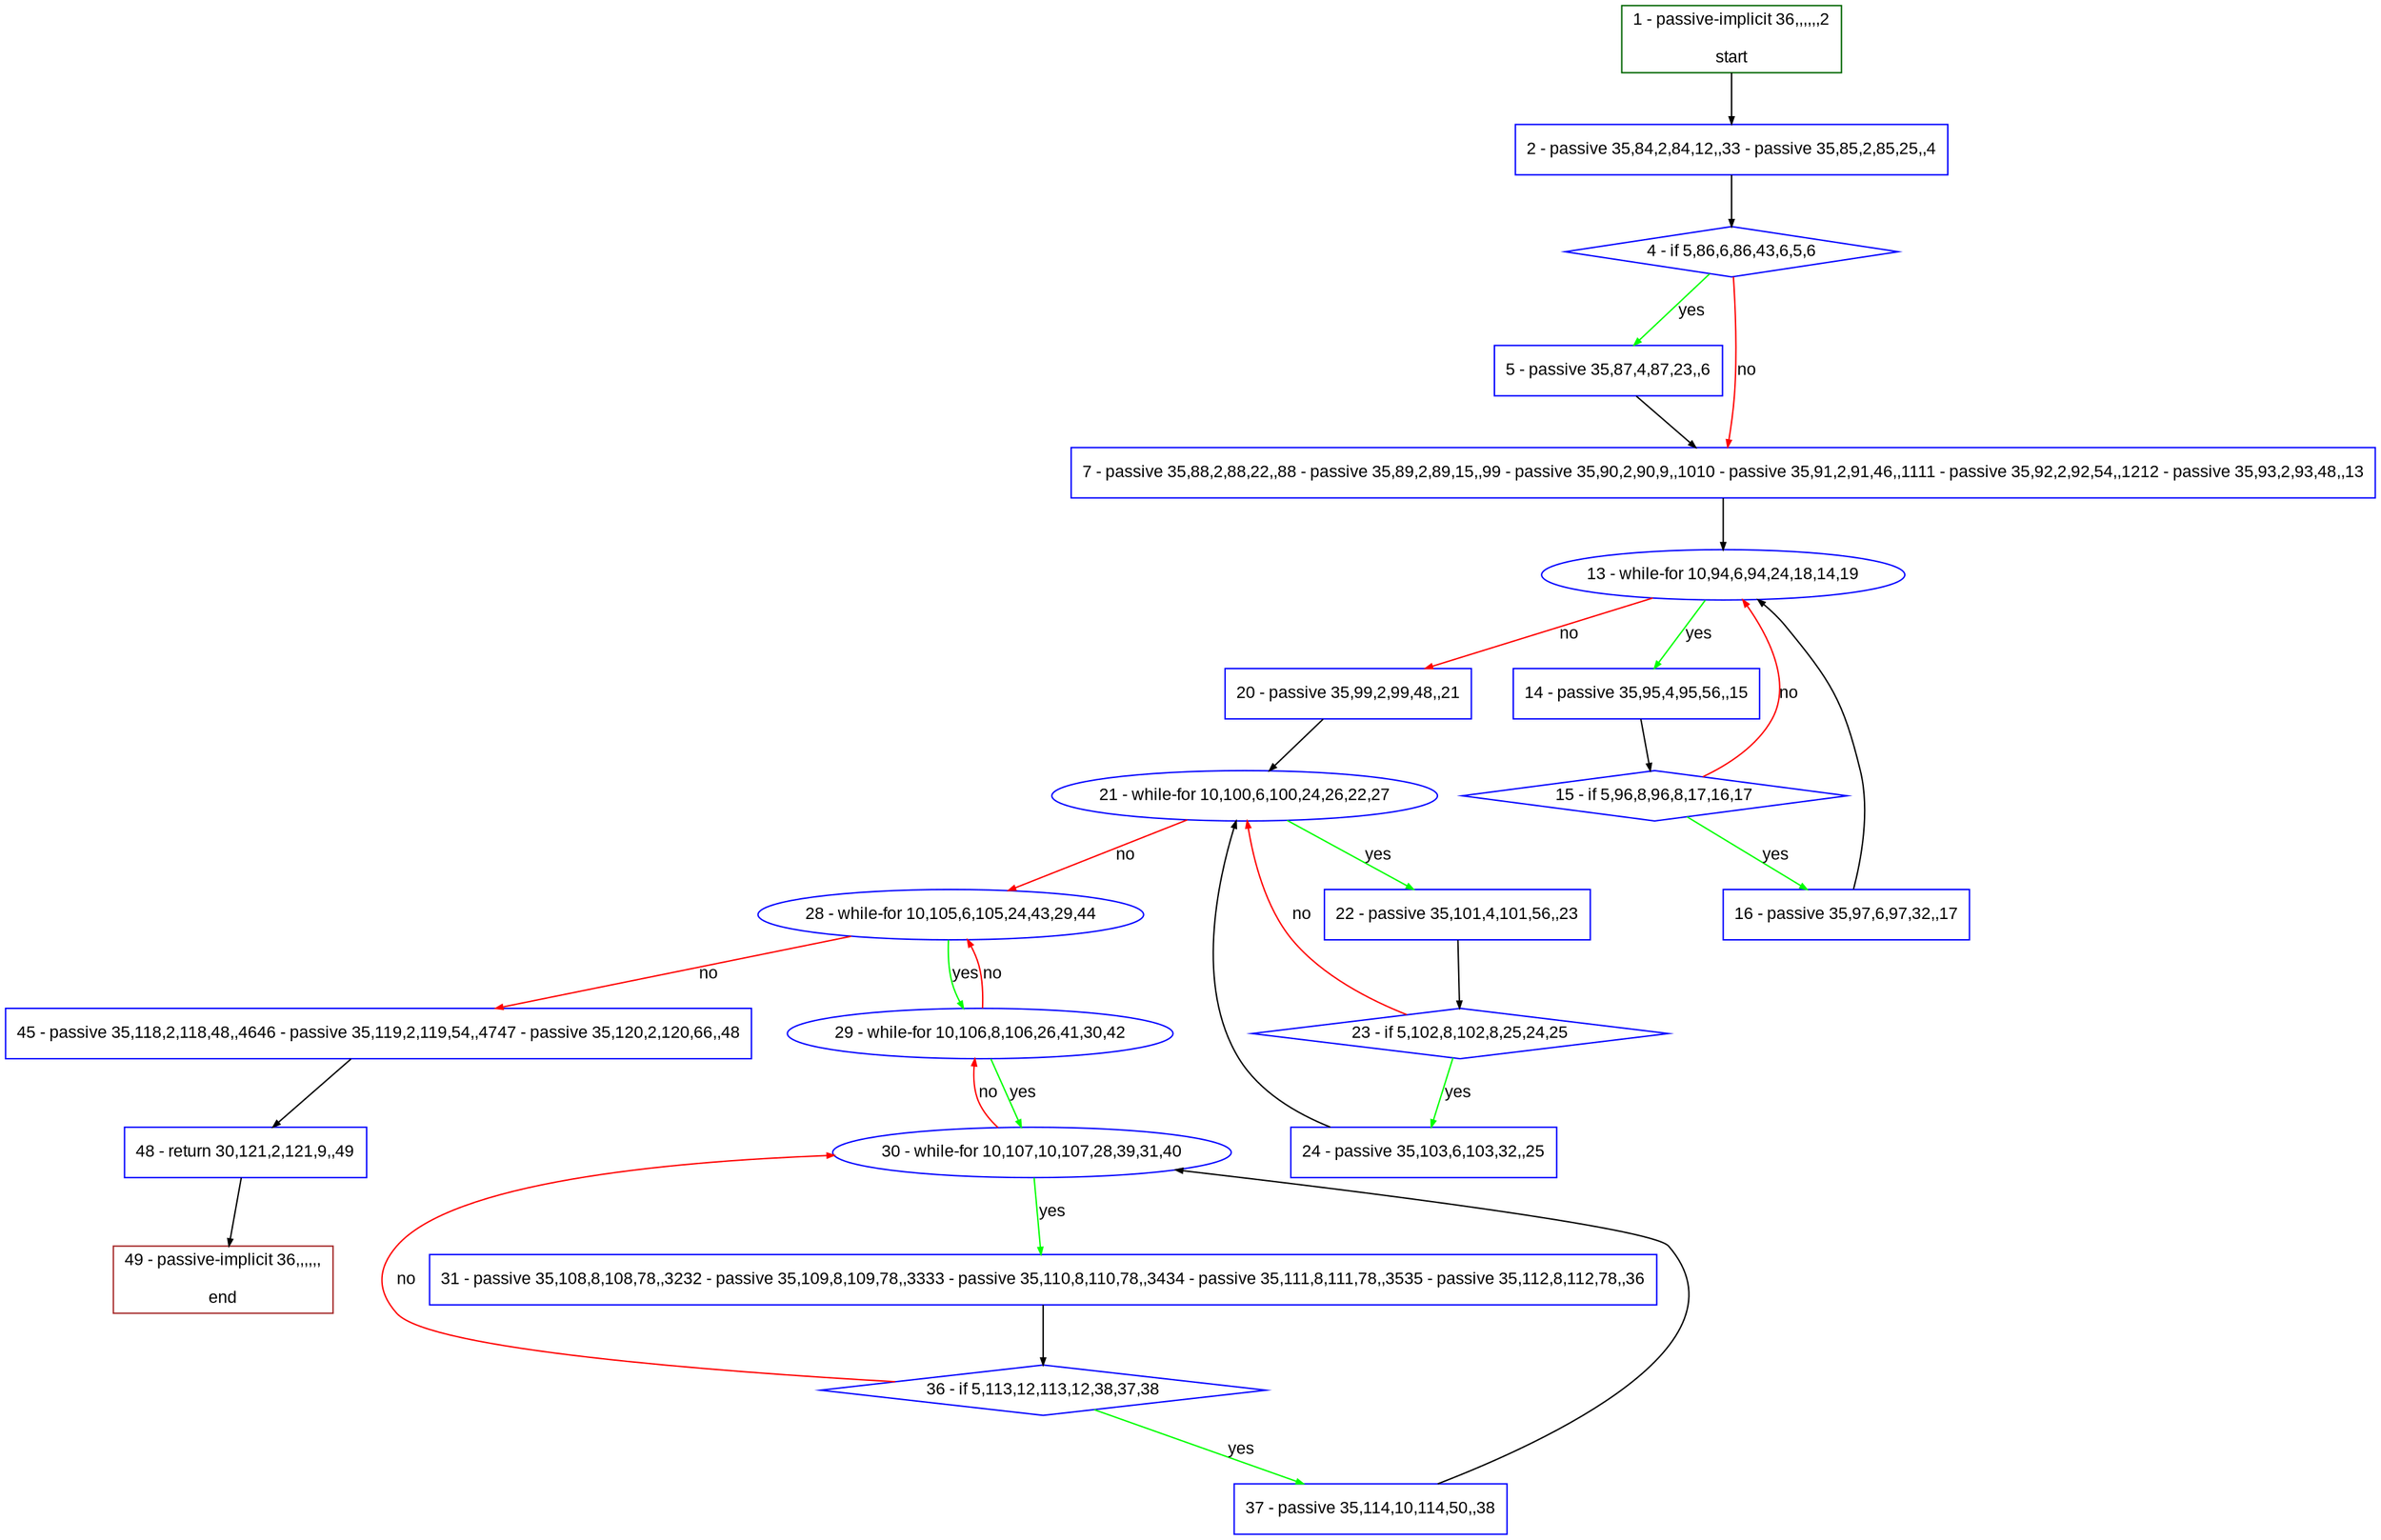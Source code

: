 digraph "" {
  graph [pack="true", label="", fontsize="12", packmode="clust", fontname="Arial", fillcolor="#FFFFCC", bgcolor="white", style="rounded,filled", compound="true"];
  node [node_initialized="no", label="", color="grey", fontsize="12", fillcolor="white", fontname="Arial", style="filled", shape="rectangle", compound="true", fixedsize="false"];
  edge [fontcolor="black", arrowhead="normal", arrowtail="none", arrowsize="0.5", ltail="", label="", color="black", fontsize="12", lhead="", fontname="Arial", dir="forward", compound="true"];
  __N1 [label="2 - passive 35,84,2,84,12,,33 - passive 35,85,2,85,25,,4", color="#0000ff", fillcolor="#ffffff", style="filled", shape="box"];
  __N2 [label="1 - passive-implicit 36,,,,,,2\n\nstart", color="#006400", fillcolor="#ffffff", style="filled", shape="box"];
  __N3 [label="4 - if 5,86,6,86,43,6,5,6", color="#0000ff", fillcolor="#ffffff", style="filled", shape="diamond"];
  __N4 [label="5 - passive 35,87,4,87,23,,6", color="#0000ff", fillcolor="#ffffff", style="filled", shape="box"];
  __N5 [label="7 - passive 35,88,2,88,22,,88 - passive 35,89,2,89,15,,99 - passive 35,90,2,90,9,,1010 - passive 35,91,2,91,46,,1111 - passive 35,92,2,92,54,,1212 - passive 35,93,2,93,48,,13", color="#0000ff", fillcolor="#ffffff", style="filled", shape="box"];
  __N6 [label="13 - while-for 10,94,6,94,24,18,14,19", color="#0000ff", fillcolor="#ffffff", style="filled", shape="oval"];
  __N7 [label="14 - passive 35,95,4,95,56,,15", color="#0000ff", fillcolor="#ffffff", style="filled", shape="box"];
  __N8 [label="20 - passive 35,99,2,99,48,,21", color="#0000ff", fillcolor="#ffffff", style="filled", shape="box"];
  __N9 [label="15 - if 5,96,8,96,8,17,16,17", color="#0000ff", fillcolor="#ffffff", style="filled", shape="diamond"];
  __N10 [label="16 - passive 35,97,6,97,32,,17", color="#0000ff", fillcolor="#ffffff", style="filled", shape="box"];
  __N11 [label="21 - while-for 10,100,6,100,24,26,22,27", color="#0000ff", fillcolor="#ffffff", style="filled", shape="oval"];
  __N12 [label="22 - passive 35,101,4,101,56,,23", color="#0000ff", fillcolor="#ffffff", style="filled", shape="box"];
  __N13 [label="28 - while-for 10,105,6,105,24,43,29,44", color="#0000ff", fillcolor="#ffffff", style="filled", shape="oval"];
  __N14 [label="23 - if 5,102,8,102,8,25,24,25", color="#0000ff", fillcolor="#ffffff", style="filled", shape="diamond"];
  __N15 [label="24 - passive 35,103,6,103,32,,25", color="#0000ff", fillcolor="#ffffff", style="filled", shape="box"];
  __N16 [label="29 - while-for 10,106,8,106,26,41,30,42", color="#0000ff", fillcolor="#ffffff", style="filled", shape="oval"];
  __N17 [label="45 - passive 35,118,2,118,48,,4646 - passive 35,119,2,119,54,,4747 - passive 35,120,2,120,66,,48", color="#0000ff", fillcolor="#ffffff", style="filled", shape="box"];
  __N18 [label="30 - while-for 10,107,10,107,28,39,31,40", color="#0000ff", fillcolor="#ffffff", style="filled", shape="oval"];
  __N19 [label="31 - passive 35,108,8,108,78,,3232 - passive 35,109,8,109,78,,3333 - passive 35,110,8,110,78,,3434 - passive 35,111,8,111,78,,3535 - passive 35,112,8,112,78,,36", color="#0000ff", fillcolor="#ffffff", style="filled", shape="box"];
  __N20 [label="36 - if 5,113,12,113,12,38,37,38", color="#0000ff", fillcolor="#ffffff", style="filled", shape="diamond"];
  __N21 [label="37 - passive 35,114,10,114,50,,38", color="#0000ff", fillcolor="#ffffff", style="filled", shape="box"];
  __N22 [label="48 - return 30,121,2,121,9,,49", color="#0000ff", fillcolor="#ffffff", style="filled", shape="box"];
  __N23 [label="49 - passive-implicit 36,,,,,,\n\nend", color="#a52a2a", fillcolor="#ffffff", style="filled", shape="box"];
  __N2 -> __N1 [arrowhead="normal", arrowtail="none", color="#000000", label="", dir="forward"];
  __N1 -> __N3 [arrowhead="normal", arrowtail="none", color="#000000", label="", dir="forward"];
  __N3 -> __N4 [arrowhead="normal", arrowtail="none", color="#00ff00", label="yes", dir="forward"];
  __N3 -> __N5 [arrowhead="normal", arrowtail="none", color="#ff0000", label="no", dir="forward"];
  __N4 -> __N5 [arrowhead="normal", arrowtail="none", color="#000000", label="", dir="forward"];
  __N5 -> __N6 [arrowhead="normal", arrowtail="none", color="#000000", label="", dir="forward"];
  __N6 -> __N7 [arrowhead="normal", arrowtail="none", color="#00ff00", label="yes", dir="forward"];
  __N6 -> __N8 [arrowhead="normal", arrowtail="none", color="#ff0000", label="no", dir="forward"];
  __N7 -> __N9 [arrowhead="normal", arrowtail="none", color="#000000", label="", dir="forward"];
  __N9 -> __N6 [arrowhead="normal", arrowtail="none", color="#ff0000", label="no", dir="forward"];
  __N9 -> __N10 [arrowhead="normal", arrowtail="none", color="#00ff00", label="yes", dir="forward"];
  __N10 -> __N6 [arrowhead="normal", arrowtail="none", color="#000000", label="", dir="forward"];
  __N8 -> __N11 [arrowhead="normal", arrowtail="none", color="#000000", label="", dir="forward"];
  __N11 -> __N12 [arrowhead="normal", arrowtail="none", color="#00ff00", label="yes", dir="forward"];
  __N11 -> __N13 [arrowhead="normal", arrowtail="none", color="#ff0000", label="no", dir="forward"];
  __N12 -> __N14 [arrowhead="normal", arrowtail="none", color="#000000", label="", dir="forward"];
  __N14 -> __N11 [arrowhead="normal", arrowtail="none", color="#ff0000", label="no", dir="forward"];
  __N14 -> __N15 [arrowhead="normal", arrowtail="none", color="#00ff00", label="yes", dir="forward"];
  __N15 -> __N11 [arrowhead="normal", arrowtail="none", color="#000000", label="", dir="forward"];
  __N13 -> __N16 [arrowhead="normal", arrowtail="none", color="#00ff00", label="yes", dir="forward"];
  __N16 -> __N13 [arrowhead="normal", arrowtail="none", color="#ff0000", label="no", dir="forward"];
  __N13 -> __N17 [arrowhead="normal", arrowtail="none", color="#ff0000", label="no", dir="forward"];
  __N16 -> __N18 [arrowhead="normal", arrowtail="none", color="#00ff00", label="yes", dir="forward"];
  __N18 -> __N16 [arrowhead="normal", arrowtail="none", color="#ff0000", label="no", dir="forward"];
  __N18 -> __N19 [arrowhead="normal", arrowtail="none", color="#00ff00", label="yes", dir="forward"];
  __N19 -> __N20 [arrowhead="normal", arrowtail="none", color="#000000", label="", dir="forward"];
  __N20 -> __N18 [arrowhead="normal", arrowtail="none", color="#ff0000", label="no", dir="forward"];
  __N20 -> __N21 [arrowhead="normal", arrowtail="none", color="#00ff00", label="yes", dir="forward"];
  __N21 -> __N18 [arrowhead="normal", arrowtail="none", color="#000000", label="", dir="forward"];
  __N17 -> __N22 [arrowhead="normal", arrowtail="none", color="#000000", label="", dir="forward"];
  __N22 -> __N23 [arrowhead="normal", arrowtail="none", color="#000000", label="", dir="forward"];
}
